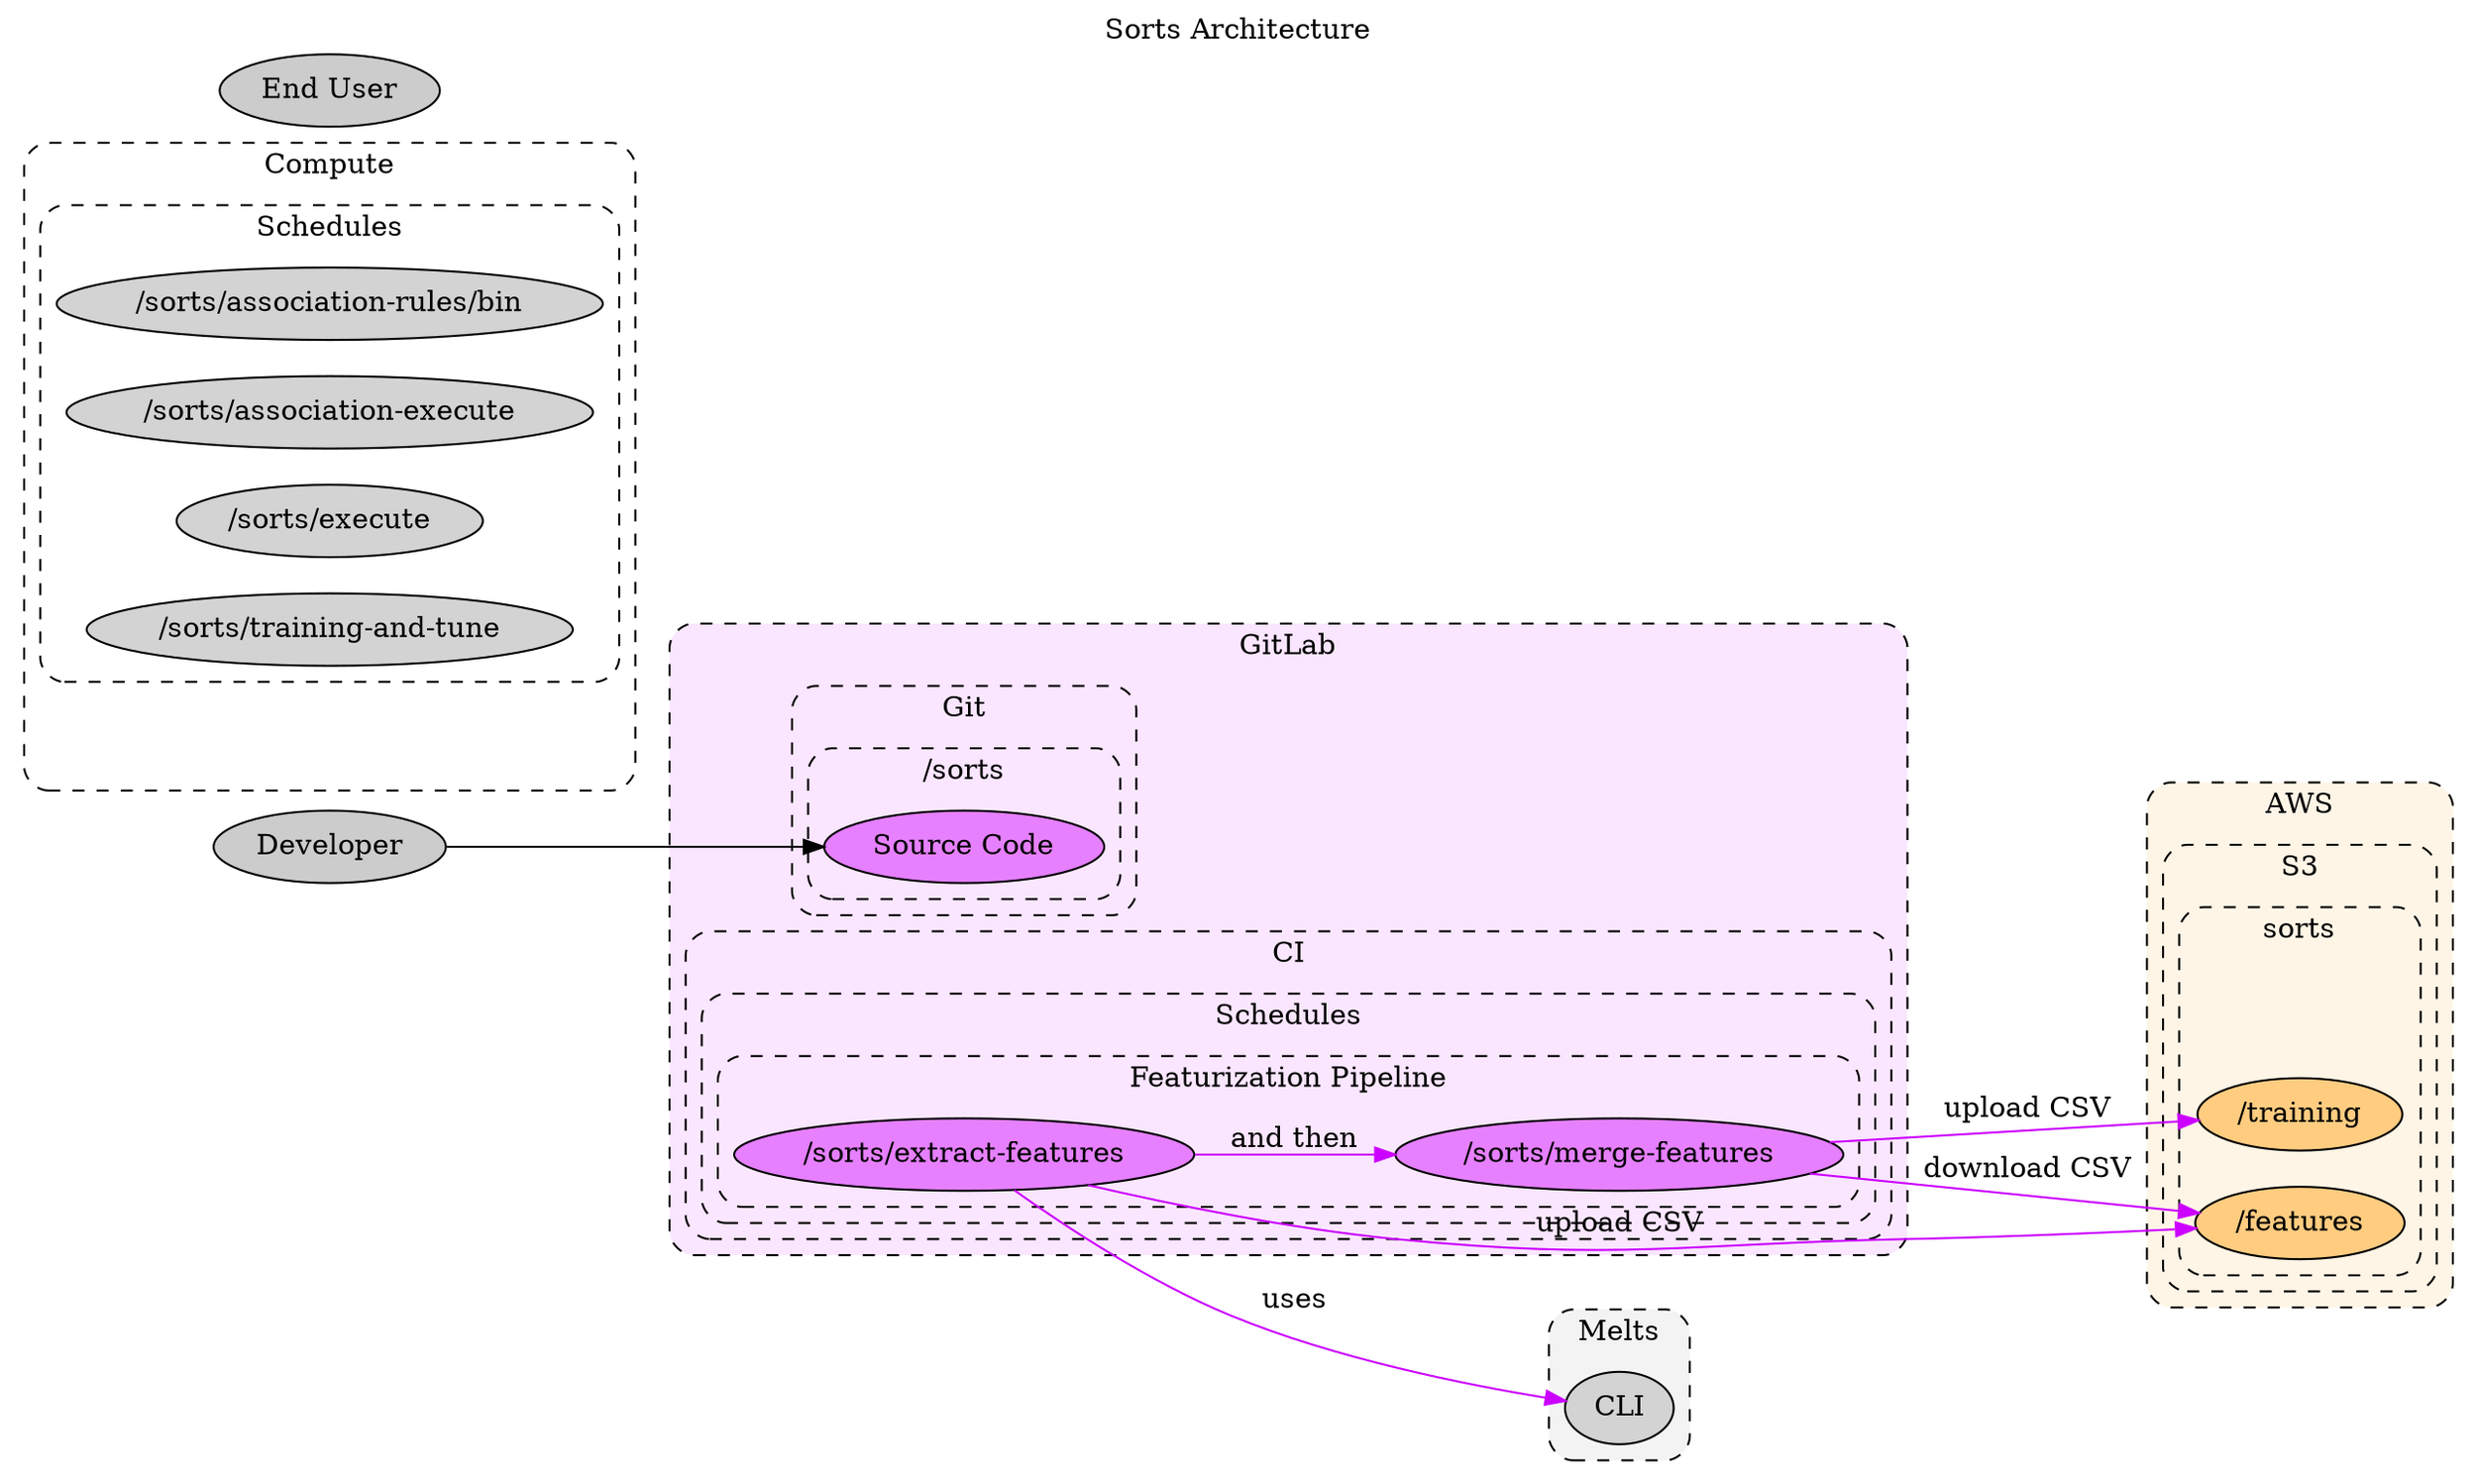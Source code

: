 // SPDX-FileCopyrightText: 2022 Fluid Attacks <development@fluidattacks.com>
//
// SPDX-License-Identifier: MPL-2.0

digraph sorts {
  label="Sorts Architecture"
  labelloc="t"
  compound="true"
  // concentrate="true"
  rankdir="LR"
  scale="scalexy"

  node[style="filled"]
  graph[style="dashed,rounded"]

  subgraph cluster_aws {
    label="AWS"
    bgcolor="0.1 0.1 1.0"
    node[fillcolor="0.1 0.5 1.0"]

    subgraph cluster_aws_s3 {
      label="S3"

      subgraph cluster_aws_s3_sorts {
        label="sorts"

        cluster_aws_s3_sorts[label="" style="invis"]
        aws_s3_sorts_features[label="/features"]
        aws_s3_sorts_training[label="/training"]
      }
    }
  }

  subgraph cluster_common_compute {
    label="Compute"

    cluster_common_compute[label="" style="invis"]

    subgraph cluster_common_compute_schedules {
      label="Schedules"

      common_compute_schedules_sorts_association_rules[label="/sorts/association-rules/bin"]
      common_compute_schedules_sorts_association_execute[label="/sorts/association-execute"]
      common_compute_schedules_sorts_execute[label="/sorts/execute"]
      common_compute_schedules_sorts_training_and_tune[label="/sorts/training-and-tune"]
    }
  }

  subgraph cluster_gitlab {
    label="GitLab"
    bgcolor="0.8 0.1 1.0"
    node[fillcolor="0.8 0.5 1.0"]

    subgraph cluster_gitlab_git {
      label="Git"

      subgraph cluster_gitlab_sorts {
        label="/sorts"

        gitlab_sorts[label="Source Code"]
      }
    }

    subgraph cluster_gitlab_ci {
      label="CI"

      subgraph cluster_gitlab_ci_schedules {
        label="Schedules"

        subgraph cluster_gitlab_ci_schedules_1 {
          label="Featurization Pipeline"

          gitlab_ci_schedules_sorts_extract_features[label="/sorts/extract-features"]
          gitlab_ci_schedules_sorts_merge_features[label="/sorts/merge-features"]
        }
      }
    }
  }

  subgraph cluster_melts {
    label="Melts"
    bgcolor="0.0 0.0 0.95"

    melts_cli[label="CLI"]
  }

  node[fillcolor="0.0 0.0 0.8"]
  end_user[label="End User"]
  developer[label="Developer"]

  edge[color="0.8 1.0 1.0"]
  gitlab_ci_schedules_sorts_extract_features -> aws_s3_sorts_features[label="upload CSV"]
  gitlab_ci_schedules_sorts_extract_features -> melts_cli[label="uses"]
  gitlab_ci_schedules_sorts_extract_features -> gitlab_ci_schedules_sorts_merge_features[label="and then"]
  gitlab_ci_schedules_sorts_merge_features -> aws_s3_sorts_features[label="download CSV"]
  gitlab_ci_schedules_sorts_merge_features -> aws_s3_sorts_training[label="upload CSV"]

  edge[color="0.0 0.0 0.0"]
  developer -> gitlab_sorts[]
}

